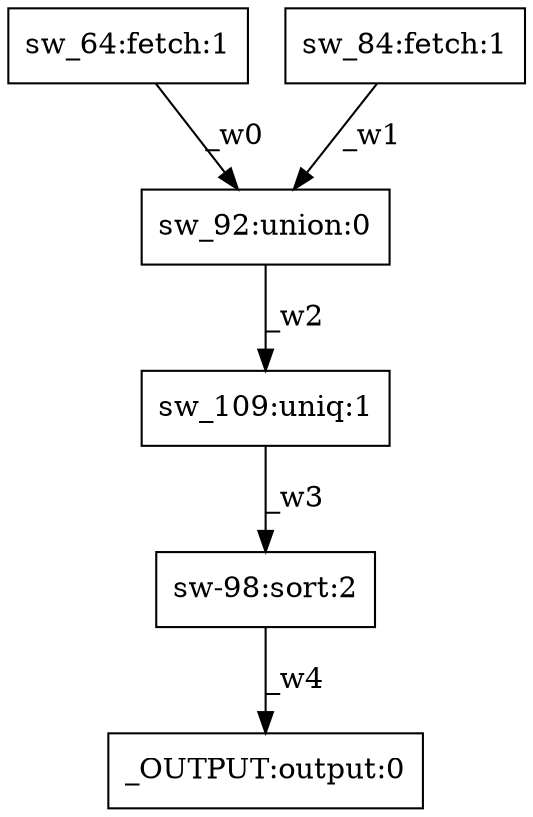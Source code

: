 digraph test1 { node [shape=box] "sw_109" [label="sw_109:uniq:1"];"_OUTPUT" [label="_OUTPUT:output:0"];"sw-98" [label="sw-98:sort:2"];"sw_92" [label="sw_92:union:0"];"sw_64" [label="sw_64:fetch:1"];"sw_84" [label="sw_84:fetch:1"];"sw_64" -> "sw_92" [label="_w0"];"sw_84" -> "sw_92" [label="_w1"];"sw_92" -> "sw_109" [label="_w2"];"sw_109" -> "sw-98" [label="_w3"];"sw-98" -> "_OUTPUT" [label="_w4"];}